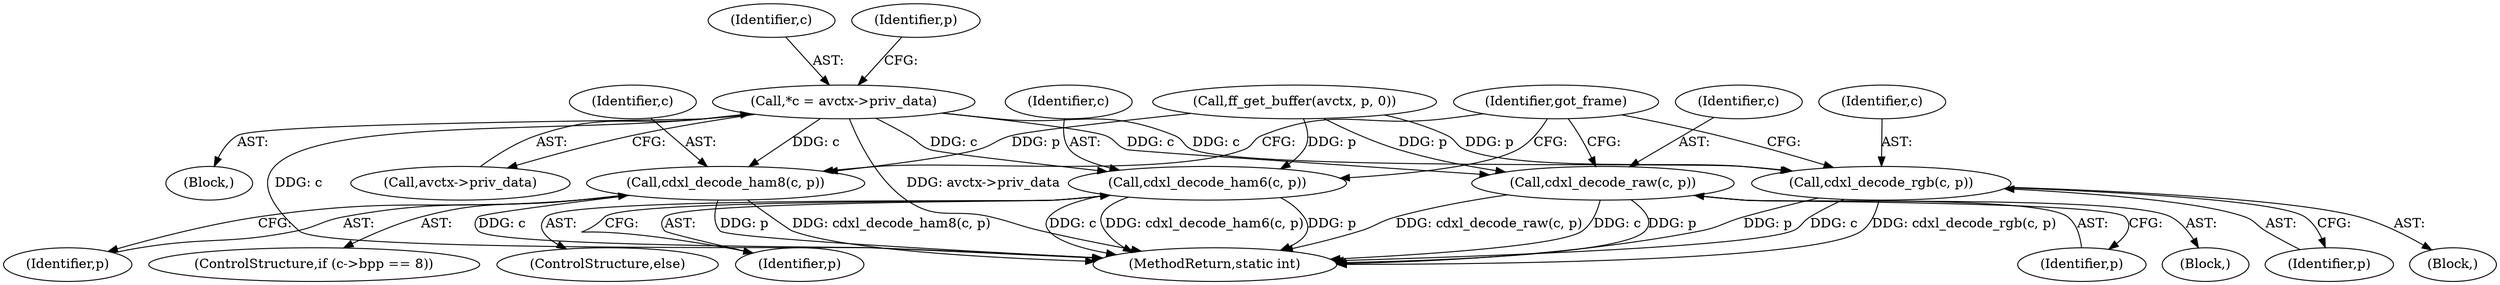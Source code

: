 digraph "0_FFmpeg_1e42736b95065c69a7481d0cf55247024f54b660@pointer" {
"1000107" [label="(Call,*c = avctx->priv_data)"];
"1000479" [label="(Call,cdxl_decode_ham8(c, p))"];
"1000483" [label="(Call,cdxl_decode_ham6(c, p))"];
"1000494" [label="(Call,cdxl_decode_rgb(c, p))"];
"1000499" [label="(Call,cdxl_decode_raw(c, p))"];
"1000483" [label="(Call,cdxl_decode_ham6(c, p))"];
"1000484" [label="(Identifier,c)"];
"1000500" [label="(Identifier,c)"];
"1000105" [label="(Block,)"];
"1000108" [label="(Identifier,c)"];
"1000504" [label="(Identifier,got_frame)"];
"1000436" [label="(Call,ff_get_buffer(avctx, p, 0))"];
"1000508" [label="(MethodReturn,static int)"];
"1000113" [label="(Identifier,p)"];
"1000493" [label="(Block,)"];
"1000496" [label="(Identifier,p)"];
"1000107" [label="(Call,*c = avctx->priv_data)"];
"1000494" [label="(Call,cdxl_decode_rgb(c, p))"];
"1000495" [label="(Identifier,c)"];
"1000485" [label="(Identifier,p)"];
"1000498" [label="(Block,)"];
"1000473" [label="(ControlStructure,if (c->bpp == 8))"];
"1000479" [label="(Call,cdxl_decode_ham8(c, p))"];
"1000482" [label="(ControlStructure,else)"];
"1000501" [label="(Identifier,p)"];
"1000499" [label="(Call,cdxl_decode_raw(c, p))"];
"1000109" [label="(Call,avctx->priv_data)"];
"1000481" [label="(Identifier,p)"];
"1000480" [label="(Identifier,c)"];
"1000107" -> "1000105"  [label="AST: "];
"1000107" -> "1000109"  [label="CFG: "];
"1000108" -> "1000107"  [label="AST: "];
"1000109" -> "1000107"  [label="AST: "];
"1000113" -> "1000107"  [label="CFG: "];
"1000107" -> "1000508"  [label="DDG: c"];
"1000107" -> "1000508"  [label="DDG: avctx->priv_data"];
"1000107" -> "1000479"  [label="DDG: c"];
"1000107" -> "1000483"  [label="DDG: c"];
"1000107" -> "1000494"  [label="DDG: c"];
"1000107" -> "1000499"  [label="DDG: c"];
"1000479" -> "1000473"  [label="AST: "];
"1000479" -> "1000481"  [label="CFG: "];
"1000480" -> "1000479"  [label="AST: "];
"1000481" -> "1000479"  [label="AST: "];
"1000504" -> "1000479"  [label="CFG: "];
"1000479" -> "1000508"  [label="DDG: cdxl_decode_ham8(c, p)"];
"1000479" -> "1000508"  [label="DDG: c"];
"1000479" -> "1000508"  [label="DDG: p"];
"1000436" -> "1000479"  [label="DDG: p"];
"1000483" -> "1000482"  [label="AST: "];
"1000483" -> "1000485"  [label="CFG: "];
"1000484" -> "1000483"  [label="AST: "];
"1000485" -> "1000483"  [label="AST: "];
"1000504" -> "1000483"  [label="CFG: "];
"1000483" -> "1000508"  [label="DDG: cdxl_decode_ham6(c, p)"];
"1000483" -> "1000508"  [label="DDG: p"];
"1000483" -> "1000508"  [label="DDG: c"];
"1000436" -> "1000483"  [label="DDG: p"];
"1000494" -> "1000493"  [label="AST: "];
"1000494" -> "1000496"  [label="CFG: "];
"1000495" -> "1000494"  [label="AST: "];
"1000496" -> "1000494"  [label="AST: "];
"1000504" -> "1000494"  [label="CFG: "];
"1000494" -> "1000508"  [label="DDG: cdxl_decode_rgb(c, p)"];
"1000494" -> "1000508"  [label="DDG: p"];
"1000494" -> "1000508"  [label="DDG: c"];
"1000436" -> "1000494"  [label="DDG: p"];
"1000499" -> "1000498"  [label="AST: "];
"1000499" -> "1000501"  [label="CFG: "];
"1000500" -> "1000499"  [label="AST: "];
"1000501" -> "1000499"  [label="AST: "];
"1000504" -> "1000499"  [label="CFG: "];
"1000499" -> "1000508"  [label="DDG: cdxl_decode_raw(c, p)"];
"1000499" -> "1000508"  [label="DDG: c"];
"1000499" -> "1000508"  [label="DDG: p"];
"1000436" -> "1000499"  [label="DDG: p"];
}

